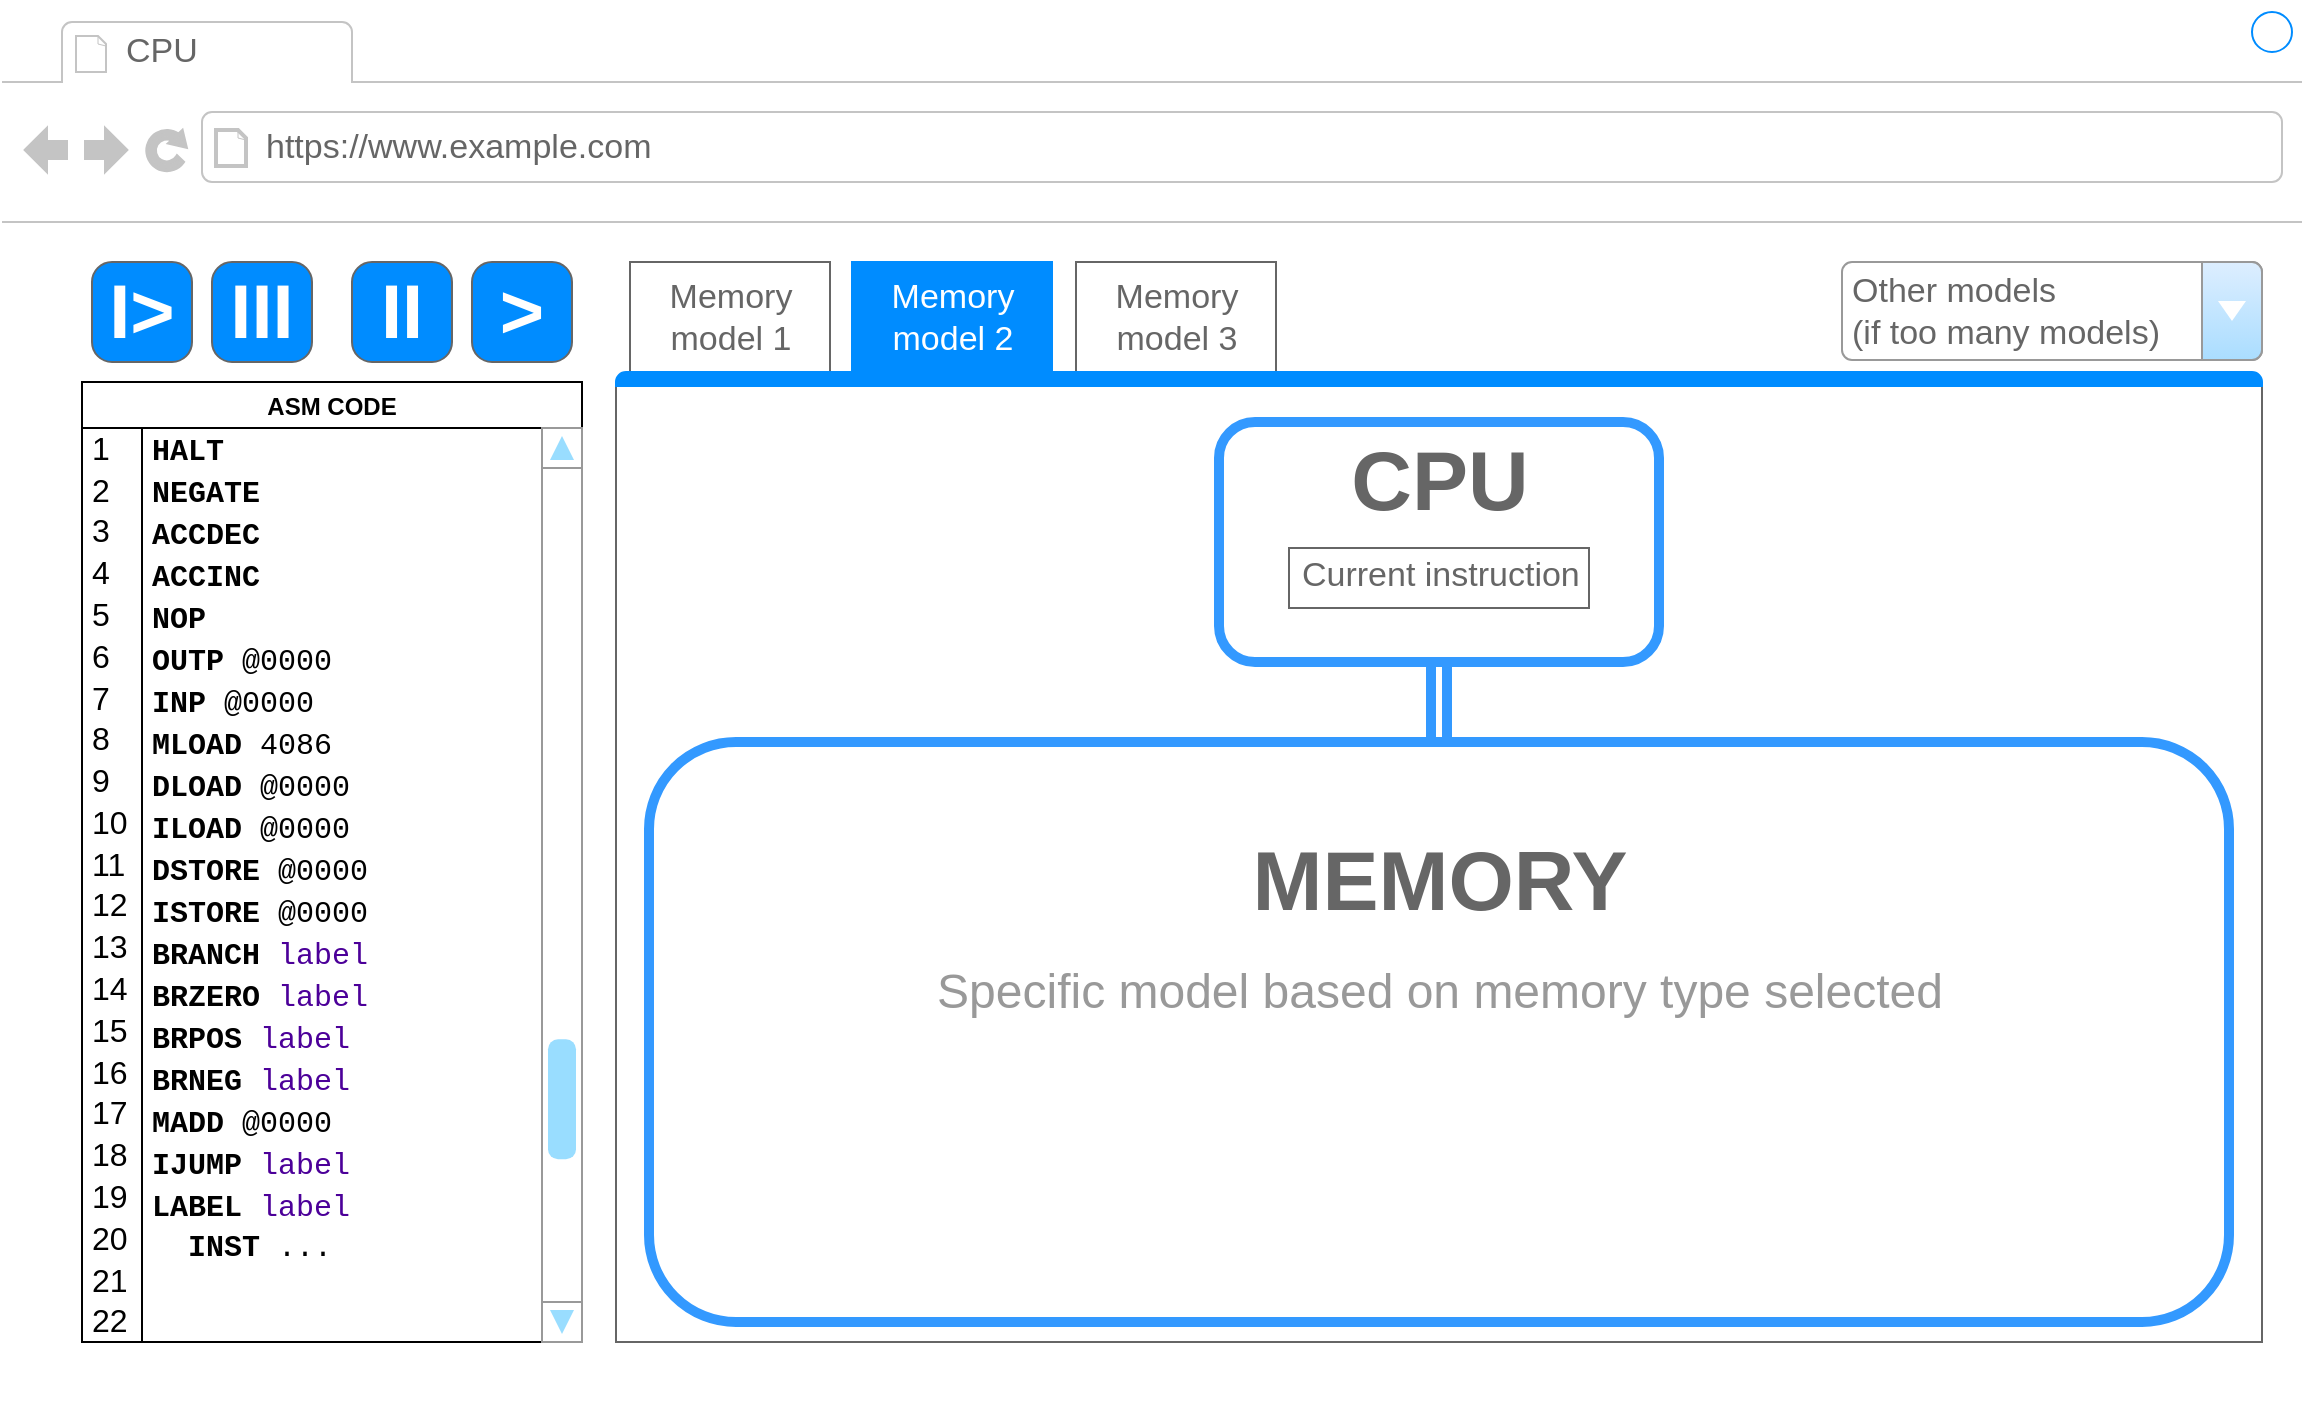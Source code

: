 <mxfile version="15.5.8" type="device"><diagram id="piDafpqhtRUU5qUU-vj8" name="Page-1"><mxGraphModel dx="2048" dy="644" grid="1" gridSize="10" guides="1" tooltips="1" connect="1" arrows="1" fold="1" page="1" pageScale="1" pageWidth="827" pageHeight="1169" math="0" shadow="0"><root><mxCell id="0"/><mxCell id="1" parent="0"/><mxCell id="8962rQQDY3VNNf6We3Pp-1" value="" style="strokeWidth=1;shadow=0;dashed=0;align=center;html=1;shape=mxgraph.mockup.containers.browserWindow;rSize=0;strokeColor2=#008cff;strokeColor3=#c4c4c4;mainText=,;recursiveResize=0;strokeColor=#FFFFFF;fontColor=#FFFFFF;" parent="1" vertex="1"><mxGeometry x="-827" width="1150" height="700" as="geometry"/></mxCell><mxCell id="8962rQQDY3VNNf6We3Pp-2" value="CPU" style="strokeWidth=1;shadow=0;dashed=0;align=center;html=1;shape=mxgraph.mockup.containers.anchor;fontSize=17;fontColor=#666666;align=left;" parent="8962rQQDY3VNNf6We3Pp-1" vertex="1"><mxGeometry x="60" y="12" width="110" height="26" as="geometry"/></mxCell><mxCell id="8962rQQDY3VNNf6We3Pp-3" value="https://www.example.com" style="strokeWidth=1;shadow=0;dashed=0;align=center;html=1;shape=mxgraph.mockup.containers.anchor;rSize=0;fontSize=17;fontColor=#666666;align=left;" parent="8962rQQDY3VNNf6We3Pp-1" vertex="1"><mxGeometry x="130" y="60" width="250" height="26" as="geometry"/></mxCell><mxCell id="ISpyE73FD_HNGzaXtnu8-6" value="ASM CODE" style="swimlane;spacing=0;fontFamily=Helvetica;" vertex="1" parent="8962rQQDY3VNNf6We3Pp-1"><mxGeometry x="40" y="190" width="250" height="480" as="geometry"><mxRectangle x="40" y="190" width="100" height="23" as="alternateBounds"/></mxGeometry></mxCell><mxCell id="ISpyE73FD_HNGzaXtnu8-10" value="" style="rounded=0;whiteSpace=wrap;html=1;" vertex="1" parent="ISpyE73FD_HNGzaXtnu8-6"><mxGeometry y="23" width="30" height="457" as="geometry"/></mxCell><mxCell id="ISpyE73FD_HNGzaXtnu8-11" value="&lt;h1 style=&quot;font-size: 16px;&quot;&gt;&lt;span style=&quot;font-weight: normal; line-height: 1.3; font-size: 16px;&quot;&gt;1&lt;br style=&quot;font-size: 16px;&quot;&gt;2&lt;br style=&quot;font-size: 16px;&quot;&gt;3&lt;br style=&quot;font-size: 16px;&quot;&gt;4&lt;br style=&quot;font-size: 16px;&quot;&gt;5&lt;br style=&quot;font-size: 16px;&quot;&gt;6&lt;br style=&quot;font-size: 16px;&quot;&gt;7&lt;br style=&quot;font-size: 16px;&quot;&gt;8&lt;br style=&quot;font-size: 16px;&quot;&gt;9&lt;br style=&quot;font-size: 16px;&quot;&gt;10&lt;br style=&quot;font-size: 16px;&quot;&gt;11&lt;br style=&quot;font-size: 16px;&quot;&gt;12&lt;br style=&quot;font-size: 16px;&quot;&gt;13&lt;br style=&quot;font-size: 16px;&quot;&gt;14&lt;br style=&quot;font-size: 16px;&quot;&gt;15&lt;br style=&quot;font-size: 16px;&quot;&gt;16&lt;br style=&quot;font-size: 16px;&quot;&gt;17&lt;br style=&quot;font-size: 16px;&quot;&gt;18&lt;br style=&quot;font-size: 16px;&quot;&gt;19&lt;br style=&quot;font-size: 16px;&quot;&gt;20&lt;br style=&quot;font-size: 16px;&quot;&gt;21&lt;br style=&quot;font-size: 16px;&quot;&gt;22&lt;br style=&quot;font-size: 16px;&quot;&gt;23&lt;br style=&quot;font-size: 16px;&quot;&gt;&lt;/span&gt;&lt;/h1&gt;" style="text;html=1;strokeColor=none;fillColor=none;spacing=5;spacingTop=-20;whiteSpace=wrap;overflow=hidden;rounded=0;fontSize=16;" vertex="1" parent="ISpyE73FD_HNGzaXtnu8-6"><mxGeometry y="23" width="30" height="457" as="geometry"/></mxCell><mxCell id="ISpyE73FD_HNGzaXtnu8-12" value="" style="verticalLabelPosition=bottom;shadow=0;dashed=0;align=center;html=1;verticalAlign=top;strokeWidth=1;shape=mxgraph.mockup.navigation.scrollBar;strokeColor=#999999;barPos=20;fillColor2=#99ddff;strokeColor2=none;direction=north;fontSize=15;" vertex="1" parent="ISpyE73FD_HNGzaXtnu8-6"><mxGeometry x="230" y="23" width="20" height="457" as="geometry"/></mxCell><mxCell id="ISpyE73FD_HNGzaXtnu8-14" value="&lt;font style=&quot;font-size: 15px ; line-height: 1.3&quot;&gt;&lt;font style=&quot;line-height: 1.4&quot;&gt;&lt;b&gt;HALT&lt;/b&gt;&lt;br style=&quot;font-size: 15px&quot;&gt;&lt;b&gt;NEGATE&lt;/b&gt;&lt;br style=&quot;font-size: 15px&quot;&gt;&lt;b&gt;ACCDEC&lt;/b&gt;&lt;br&gt;&lt;b&gt;ACCINC&lt;/b&gt;&lt;br&gt;&lt;b&gt;NOP&lt;/b&gt;&lt;br&gt;&lt;b&gt;OUTP &lt;/b&gt;@0000&lt;br&gt;&lt;b&gt;INP &lt;/b&gt;@0000&lt;br&gt;&lt;b&gt;MLOAD &lt;/b&gt;4086&lt;br&gt;&lt;b&gt;DLOAD &lt;/b&gt;@0000&lt;br&gt;&lt;b&gt;ILOAD &lt;/b&gt;@0000&lt;br&gt;&lt;b&gt;DSTORE &lt;/b&gt;@0000&lt;br&gt;&lt;b&gt;ISTORE &lt;/b&gt;@0000&lt;br&gt;&lt;b&gt;BRANCH &lt;/b&gt;&lt;font color=&quot;#4c0099&quot;&gt;label&lt;/font&gt;&lt;br&gt;&lt;b&gt;BRZERO &lt;/b&gt;&lt;font color=&quot;#4c0099&quot;&gt;label&lt;/font&gt;&lt;br&gt;&lt;b&gt;BRPOS &lt;/b&gt;&lt;font color=&quot;#4c0099&quot;&gt;label&lt;/font&gt;&lt;br&gt;&lt;b&gt;BRNEG &lt;/b&gt;&lt;font color=&quot;#4c0099&quot;&gt;label&lt;/font&gt;&lt;br&gt;&lt;b&gt;MADD &lt;/b&gt;@0000&lt;br&gt;&lt;b&gt;IJUMP &lt;/b&gt;&lt;font color=&quot;#4c0099&quot;&gt;label&lt;/font&gt;&lt;br&gt;&lt;b&gt;LABEL &lt;/b&gt;&lt;font color=&quot;#4c0099&quot;&gt;label&lt;br&gt;&lt;/font&gt;&lt;/font&gt;&amp;nbsp; &lt;b&gt;INST &lt;/b&gt;...&lt;br style=&quot;font-size: 15px&quot;&gt;&lt;/font&gt;" style="text;html=1;strokeColor=none;fillColor=none;align=left;verticalAlign=top;whiteSpace=wrap;rounded=0;fontSize=15;spacingTop=-8;spacing=5;fontFamily=Courier New;" vertex="1" parent="ISpyE73FD_HNGzaXtnu8-6"><mxGeometry x="30" y="23" width="200" height="458" as="geometry"/></mxCell><mxCell id="ISpyE73FD_HNGzaXtnu8-15" value="I&amp;gt;" style="strokeWidth=1;shadow=0;dashed=0;align=center;html=1;shape=mxgraph.mockup.buttons.button;strokeColor=#666666;fontColor=#ffffff;mainText=;buttonStyle=round;fontSize=38;fontStyle=1;fillColor=#008cff;whiteSpace=wrap;fontFamily=Helvetica;" vertex="1" parent="8962rQQDY3VNNf6We3Pp-1"><mxGeometry x="45" y="130" width="50" height="50" as="geometry"/></mxCell><mxCell id="ISpyE73FD_HNGzaXtnu8-16" value="&lt;font style=&quot;font-size: 38px;&quot;&gt;II&lt;/font&gt;" style="strokeWidth=1;shadow=0;dashed=0;align=center;html=1;shape=mxgraph.mockup.buttons.button;strokeColor=#666666;fontColor=#ffffff;mainText=;buttonStyle=round;fontSize=38;fontStyle=1;fillColor=#008cff;whiteSpace=wrap;fontFamily=Helvetica;verticalAlign=middle;spacingTop=0;" vertex="1" parent="8962rQQDY3VNNf6We3Pp-1"><mxGeometry x="175" y="130" width="50" height="50" as="geometry"/></mxCell><mxCell id="ISpyE73FD_HNGzaXtnu8-17" value="&amp;gt;" style="strokeWidth=1;shadow=0;dashed=0;align=center;html=1;shape=mxgraph.mockup.buttons.button;strokeColor=#666666;fontColor=#ffffff;mainText=;buttonStyle=round;fontSize=38;fontStyle=1;fillColor=#008cff;whiteSpace=wrap;fontFamily=Helvetica;" vertex="1" parent="8962rQQDY3VNNf6We3Pp-1"><mxGeometry x="235" y="130" width="50" height="50" as="geometry"/></mxCell><mxCell id="ISpyE73FD_HNGzaXtnu8-32" value="" style="strokeWidth=1;shadow=0;dashed=0;align=center;html=1;shape=mxgraph.mockup.containers.marginRect2;rectMarginTop=32;strokeColor=#666666;gradientColor=none;fontFamily=Helvetica;fontSize=42;fontColor=#4D4D4D;" vertex="1" parent="8962rQQDY3VNNf6We3Pp-1"><mxGeometry x="307" y="160" width="823" height="510" as="geometry"/></mxCell><mxCell id="ISpyE73FD_HNGzaXtnu8-33" value="Memory&lt;br&gt;model 1" style="strokeColor=inherit;fillColor=inherit;gradientColor=inherit;strokeWidth=1;shadow=0;dashed=0;align=center;html=1;shape=mxgraph.mockup.containers.rrect;rSize=0;fontSize=17;fontColor=#666666;gradientColor=none;fontFamily=Helvetica;" vertex="1" parent="ISpyE73FD_HNGzaXtnu8-32"><mxGeometry width="100" height="55" relative="1" as="geometry"><mxPoint x="7" y="-30" as="offset"/></mxGeometry></mxCell><mxCell id="ISpyE73FD_HNGzaXtnu8-34" value="Memory&lt;br&gt;model 2" style="strokeWidth=1;shadow=0;dashed=0;align=center;html=1;shape=mxgraph.mockup.containers.rrect;rSize=0;fontSize=17;fontColor=#ffffff;strokeColor=#008cff;fillColor=#008cff;fontFamily=Helvetica;" vertex="1" parent="ISpyE73FD_HNGzaXtnu8-32"><mxGeometry width="100" height="55" relative="1" as="geometry"><mxPoint x="118" y="-30" as="offset"/></mxGeometry></mxCell><mxCell id="ISpyE73FD_HNGzaXtnu8-35" value="Memory&lt;br&gt;model 3" style="strokeColor=inherit;fillColor=inherit;gradientColor=inherit;strokeWidth=1;shadow=0;dashed=0;align=center;html=1;shape=mxgraph.mockup.containers.rrect;rSize=0;fontSize=17;fontColor=#666666;gradientColor=none;fontFamily=Helvetica;" vertex="1" parent="ISpyE73FD_HNGzaXtnu8-32"><mxGeometry width="100" height="55" relative="1" as="geometry"><mxPoint x="230" y="-30" as="offset"/></mxGeometry></mxCell><mxCell id="ISpyE73FD_HNGzaXtnu8-36" value="" style="strokeWidth=1;shadow=0;dashed=0;align=center;html=1;shape=mxgraph.mockup.containers.topButton;rSize=5;strokeColor=#008cff;fillColor=#008cff;gradientColor=none;resizeWidth=1;movable=0;deletable=1;fontFamily=Helvetica;fontSize=42;fontColor=#000000;" vertex="1" parent="ISpyE73FD_HNGzaXtnu8-32"><mxGeometry width="823" height="7" relative="1" as="geometry"><mxPoint y="25" as="offset"/></mxGeometry></mxCell><mxCell id="ISpyE73FD_HNGzaXtnu8-22" value="" style="rounded=1;whiteSpace=wrap;html=1;fontFamily=Helvetica;fontSize=38;fontColor=#000000;align=left;verticalAlign=middle;strokeWidth=5;strokeColor=#3399FF;" vertex="1" parent="ISpyE73FD_HNGzaXtnu8-32"><mxGeometry x="16.5" y="210" width="790" height="290" as="geometry"/></mxCell><mxCell id="ISpyE73FD_HNGzaXtnu8-25" value="&lt;font&gt;Specific model based on memory type selected&lt;/font&gt;" style="text;html=1;strokeColor=none;fillColor=none;align=center;verticalAlign=middle;whiteSpace=wrap;rounded=0;fontFamily=Helvetica;fontSize=24;fontColor=#999999;" vertex="1" parent="ISpyE73FD_HNGzaXtnu8-32"><mxGeometry x="66.5" y="310.0" width="690" height="50" as="geometry"/></mxCell><mxCell id="ISpyE73FD_HNGzaXtnu8-23" value="&lt;b style=&quot;font-size: 42px&quot;&gt;&lt;font color=&quot;#666666&quot;&gt;MEMORY&lt;/font&gt;&lt;/b&gt;" style="text;html=1;strokeColor=none;fillColor=none;align=center;verticalAlign=middle;whiteSpace=wrap;rounded=0;fontFamily=Helvetica;fontSize=42;fontColor=#000000;strokeWidth=5;" vertex="1" parent="ISpyE73FD_HNGzaXtnu8-32"><mxGeometry x="66.5" y="240.0" width="690" height="80" as="geometry"/></mxCell><mxCell id="ISpyE73FD_HNGzaXtnu8-18" value="" style="rounded=1;whiteSpace=wrap;html=1;fontFamily=Helvetica;fontSize=38;fontColor=#4C0099;align=left;verticalAlign=middle;strokeWidth=5;strokeColor=#3399FF;" vertex="1" parent="ISpyE73FD_HNGzaXtnu8-32"><mxGeometry x="301.5" y="50" width="220" height="120.0" as="geometry"/></mxCell><mxCell id="ISpyE73FD_HNGzaXtnu8-21" value="Current instruction" style="strokeWidth=1;shadow=0;dashed=0;align=center;html=1;shape=mxgraph.mockup.text.textBox;fontColor=#666666;align=left;fontSize=17;spacingLeft=4;spacingTop=-3;strokeColor=#666666;mainText=;fontFamily=Helvetica;" vertex="1" parent="ISpyE73FD_HNGzaXtnu8-32"><mxGeometry x="336.5" y="113.0" width="150" height="30.0" as="geometry"/></mxCell><mxCell id="ISpyE73FD_HNGzaXtnu8-20" value="&lt;b style=&quot;font-size: 42px&quot;&gt;&lt;font color=&quot;#666666&quot;&gt;CPU&lt;/font&gt;&lt;/b&gt;" style="text;html=1;strokeColor=none;fillColor=none;align=center;verticalAlign=middle;whiteSpace=wrap;rounded=0;fontFamily=Helvetica;fontSize=42;fontColor=#000000;" vertex="1" parent="ISpyE73FD_HNGzaXtnu8-32"><mxGeometry x="316.5" y="59.0" width="190" height="41" as="geometry"/></mxCell><mxCell id="ISpyE73FD_HNGzaXtnu8-24" style="edgeStyle=orthogonalEdgeStyle;rounded=0;orthogonalLoop=1;jettySize=auto;html=1;entryX=0.5;entryY=0;entryDx=0;entryDy=0;fontFamily=Helvetica;fontSize=38;fontColor=#000000;shape=link;strokeWidth=5;targetPerimeterSpacing=0;endSize=6;strokeColor=#3399FF;" edge="1" parent="ISpyE73FD_HNGzaXtnu8-32" source="ISpyE73FD_HNGzaXtnu8-18" target="ISpyE73FD_HNGzaXtnu8-22"><mxGeometry relative="1" as="geometry"/></mxCell><mxCell id="ISpyE73FD_HNGzaXtnu8-39" value="Other models&lt;br&gt;(if too many models)" style="strokeWidth=1;shadow=0;dashed=0;align=center;html=1;shape=mxgraph.mockup.forms.comboBox;strokeColor=#999999;fillColor=#ddeeff;align=left;fillColor2=#aaddff;mainText=;fontColor=#666666;fontSize=17;spacingLeft=3;fontFamily=Helvetica;" vertex="1" parent="8962rQQDY3VNNf6We3Pp-1"><mxGeometry x="920" y="130" width="210" height="49" as="geometry"/></mxCell><mxCell id="ISpyE73FD_HNGzaXtnu8-40" value="&lt;font style=&quot;font-size: 38px&quot;&gt;III&lt;/font&gt;" style="strokeWidth=1;shadow=0;dashed=0;align=center;html=1;shape=mxgraph.mockup.buttons.button;strokeColor=#666666;fontColor=#ffffff;mainText=;buttonStyle=round;fontSize=38;fontStyle=1;fillColor=#008cff;whiteSpace=wrap;fontFamily=Helvetica;verticalAlign=middle;spacingTop=0;" vertex="1" parent="8962rQQDY3VNNf6We3Pp-1"><mxGeometry x="105" y="130" width="50" height="50" as="geometry"/></mxCell></root></mxGraphModel></diagram></mxfile>